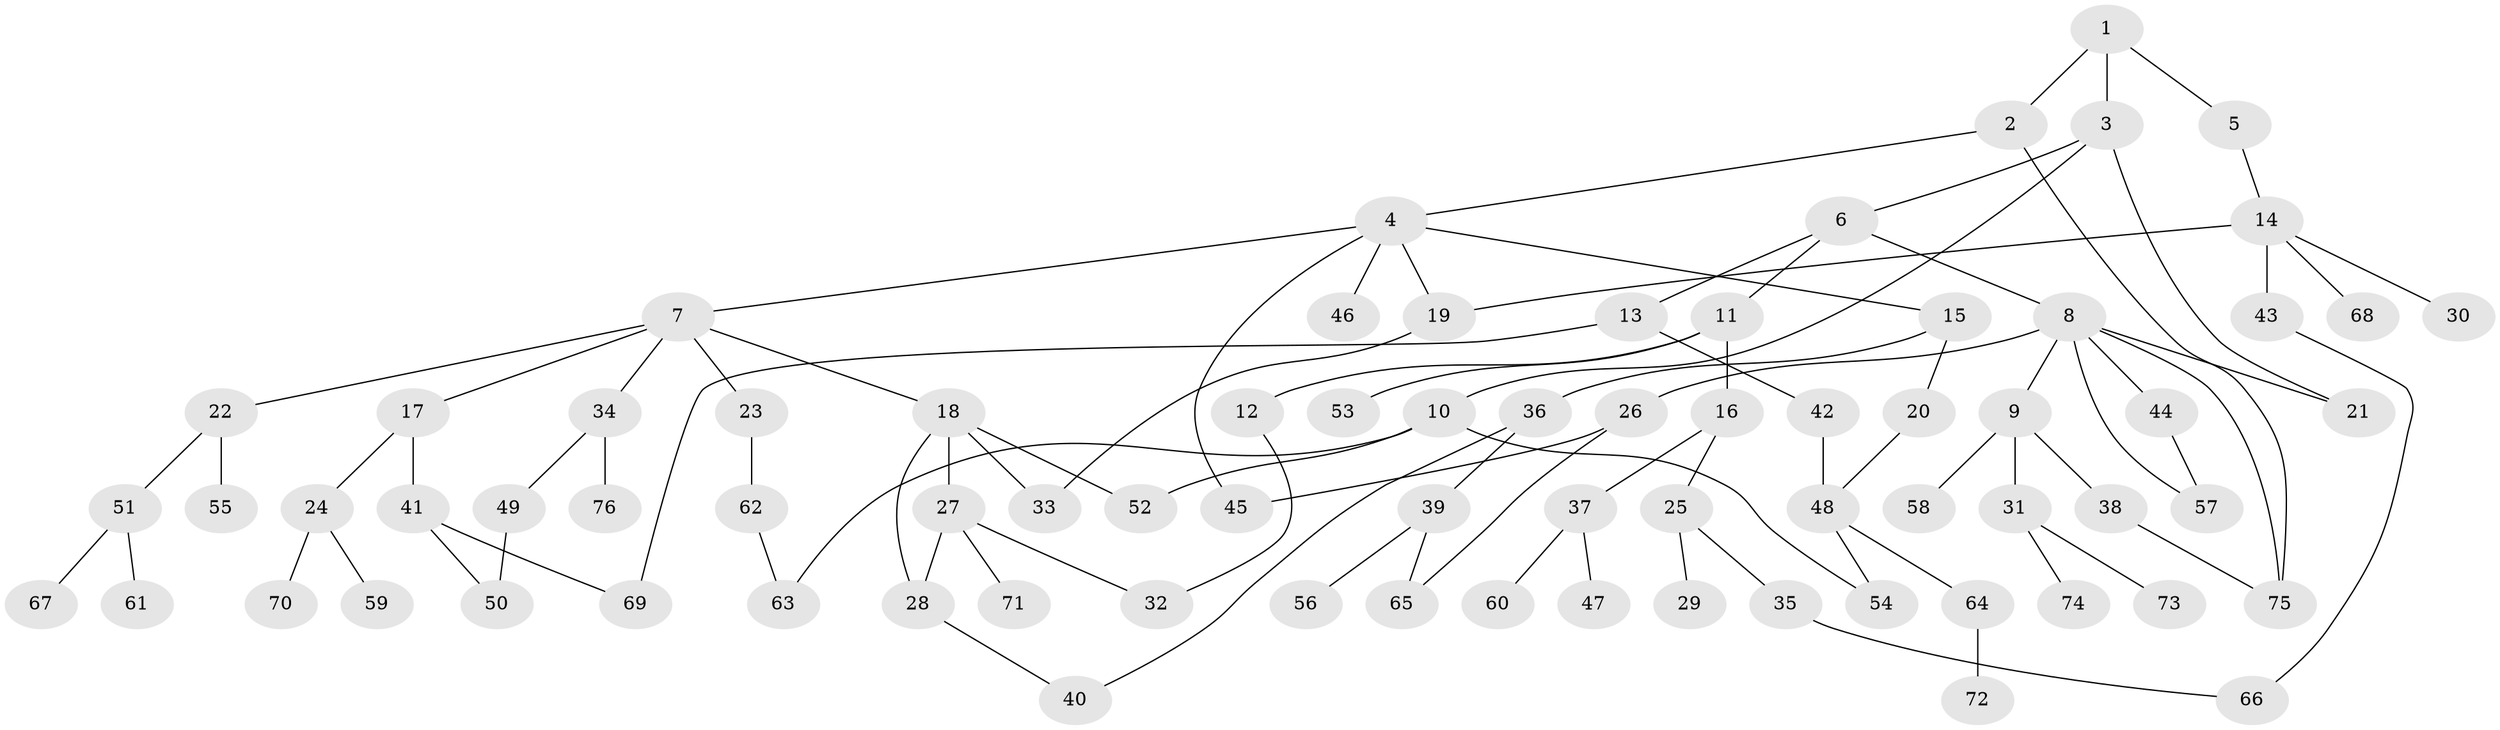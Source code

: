 // Generated by graph-tools (version 1.1) at 2025/34/03/09/25 02:34:10]
// undirected, 76 vertices, 93 edges
graph export_dot {
graph [start="1"]
  node [color=gray90,style=filled];
  1;
  2;
  3;
  4;
  5;
  6;
  7;
  8;
  9;
  10;
  11;
  12;
  13;
  14;
  15;
  16;
  17;
  18;
  19;
  20;
  21;
  22;
  23;
  24;
  25;
  26;
  27;
  28;
  29;
  30;
  31;
  32;
  33;
  34;
  35;
  36;
  37;
  38;
  39;
  40;
  41;
  42;
  43;
  44;
  45;
  46;
  47;
  48;
  49;
  50;
  51;
  52;
  53;
  54;
  55;
  56;
  57;
  58;
  59;
  60;
  61;
  62;
  63;
  64;
  65;
  66;
  67;
  68;
  69;
  70;
  71;
  72;
  73;
  74;
  75;
  76;
  1 -- 2;
  1 -- 3;
  1 -- 5;
  2 -- 4;
  2 -- 75;
  3 -- 6;
  3 -- 10;
  3 -- 21;
  4 -- 7;
  4 -- 15;
  4 -- 19;
  4 -- 45;
  4 -- 46;
  5 -- 14;
  6 -- 8;
  6 -- 11;
  6 -- 13;
  7 -- 17;
  7 -- 18;
  7 -- 22;
  7 -- 23;
  7 -- 34;
  8 -- 9;
  8 -- 21;
  8 -- 26;
  8 -- 44;
  8 -- 75;
  8 -- 57;
  9 -- 31;
  9 -- 38;
  9 -- 58;
  10 -- 54;
  10 -- 52;
  10 -- 63;
  11 -- 12;
  11 -- 16;
  11 -- 53;
  12 -- 32;
  13 -- 42;
  13 -- 69;
  14 -- 30;
  14 -- 43;
  14 -- 68;
  14 -- 19;
  15 -- 20;
  15 -- 36;
  16 -- 25;
  16 -- 37;
  17 -- 24;
  17 -- 41;
  18 -- 27;
  18 -- 28;
  18 -- 33;
  18 -- 52;
  19 -- 33;
  20 -- 48;
  22 -- 51;
  22 -- 55;
  23 -- 62;
  24 -- 59;
  24 -- 70;
  25 -- 29;
  25 -- 35;
  26 -- 65;
  26 -- 45;
  27 -- 32;
  27 -- 71;
  27 -- 28;
  28 -- 40;
  31 -- 73;
  31 -- 74;
  34 -- 49;
  34 -- 76;
  35 -- 66;
  36 -- 39;
  36 -- 40;
  37 -- 47;
  37 -- 60;
  38 -- 75;
  39 -- 56;
  39 -- 65;
  41 -- 50;
  41 -- 69;
  42 -- 48;
  43 -- 66;
  44 -- 57;
  48 -- 54;
  48 -- 64;
  49 -- 50;
  51 -- 61;
  51 -- 67;
  62 -- 63;
  64 -- 72;
}
